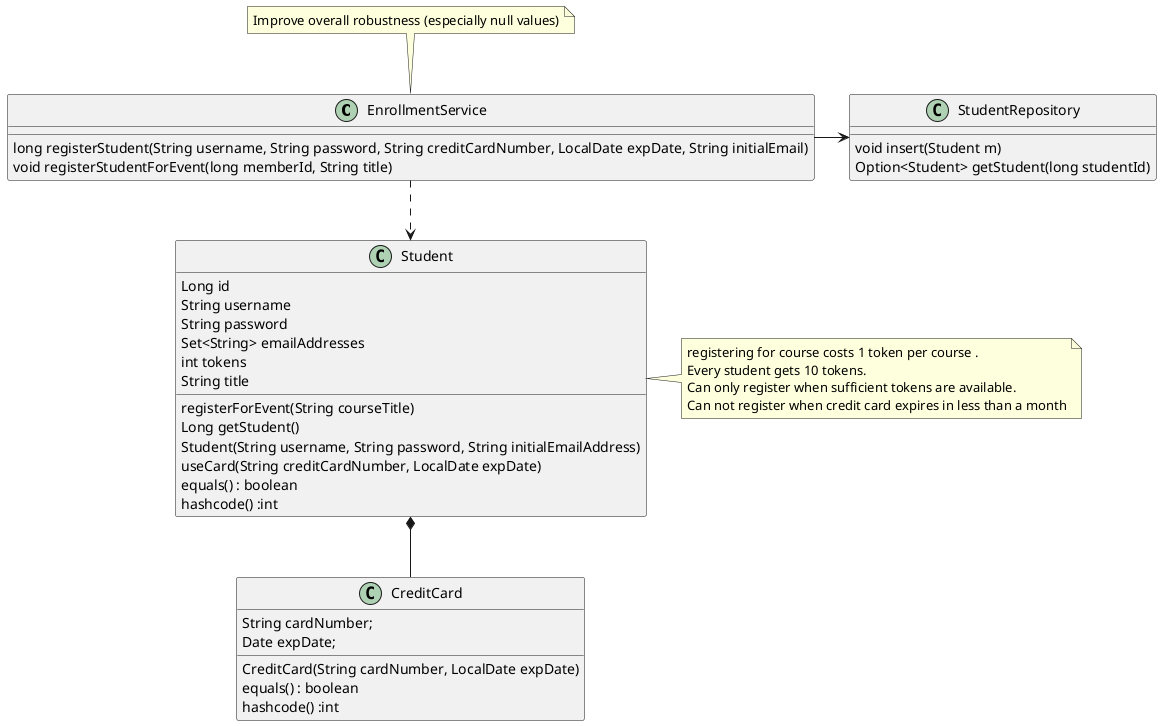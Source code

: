 @startuml




class EnrollmentService{
  long registerStudent(String username, String password, String creditCardNumber, LocalDate expDate, String initialEmail)
  void registerStudentForEvent(long memberId, String title)
}
note top of EnrollmentService:Improve overall robustness (especially null values)

EnrollmentService ..> Student

class StudentRepository{
  void insert(Student m)
  Option<Student> getStudent(long studentId)
}

EnrollmentService -> StudentRepository

note right of Student : registering for course costs 1 token per course .\nEvery student gets 10 tokens.\nCan only register when sufficient tokens are available.\nCan not register when credit card expires in less than a month

class Student {
  Long id
  String username
  String password
  Set<String> emailAddresses
  int tokens
  String title
  registerForEvent(String courseTitle)
  Long getStudent()
  Student(String username, String password, String initialEmailAddress)
  useCard(String creditCardNumber, LocalDate expDate)
  equals() : boolean
  hashcode() :int
}

class CreditCard{
  String cardNumber;
  Date expDate;
  CreditCard(String cardNumber, LocalDate expDate)
  equals() : boolean
  hashcode() :int
}

Student *-- CreditCard

@enduml
